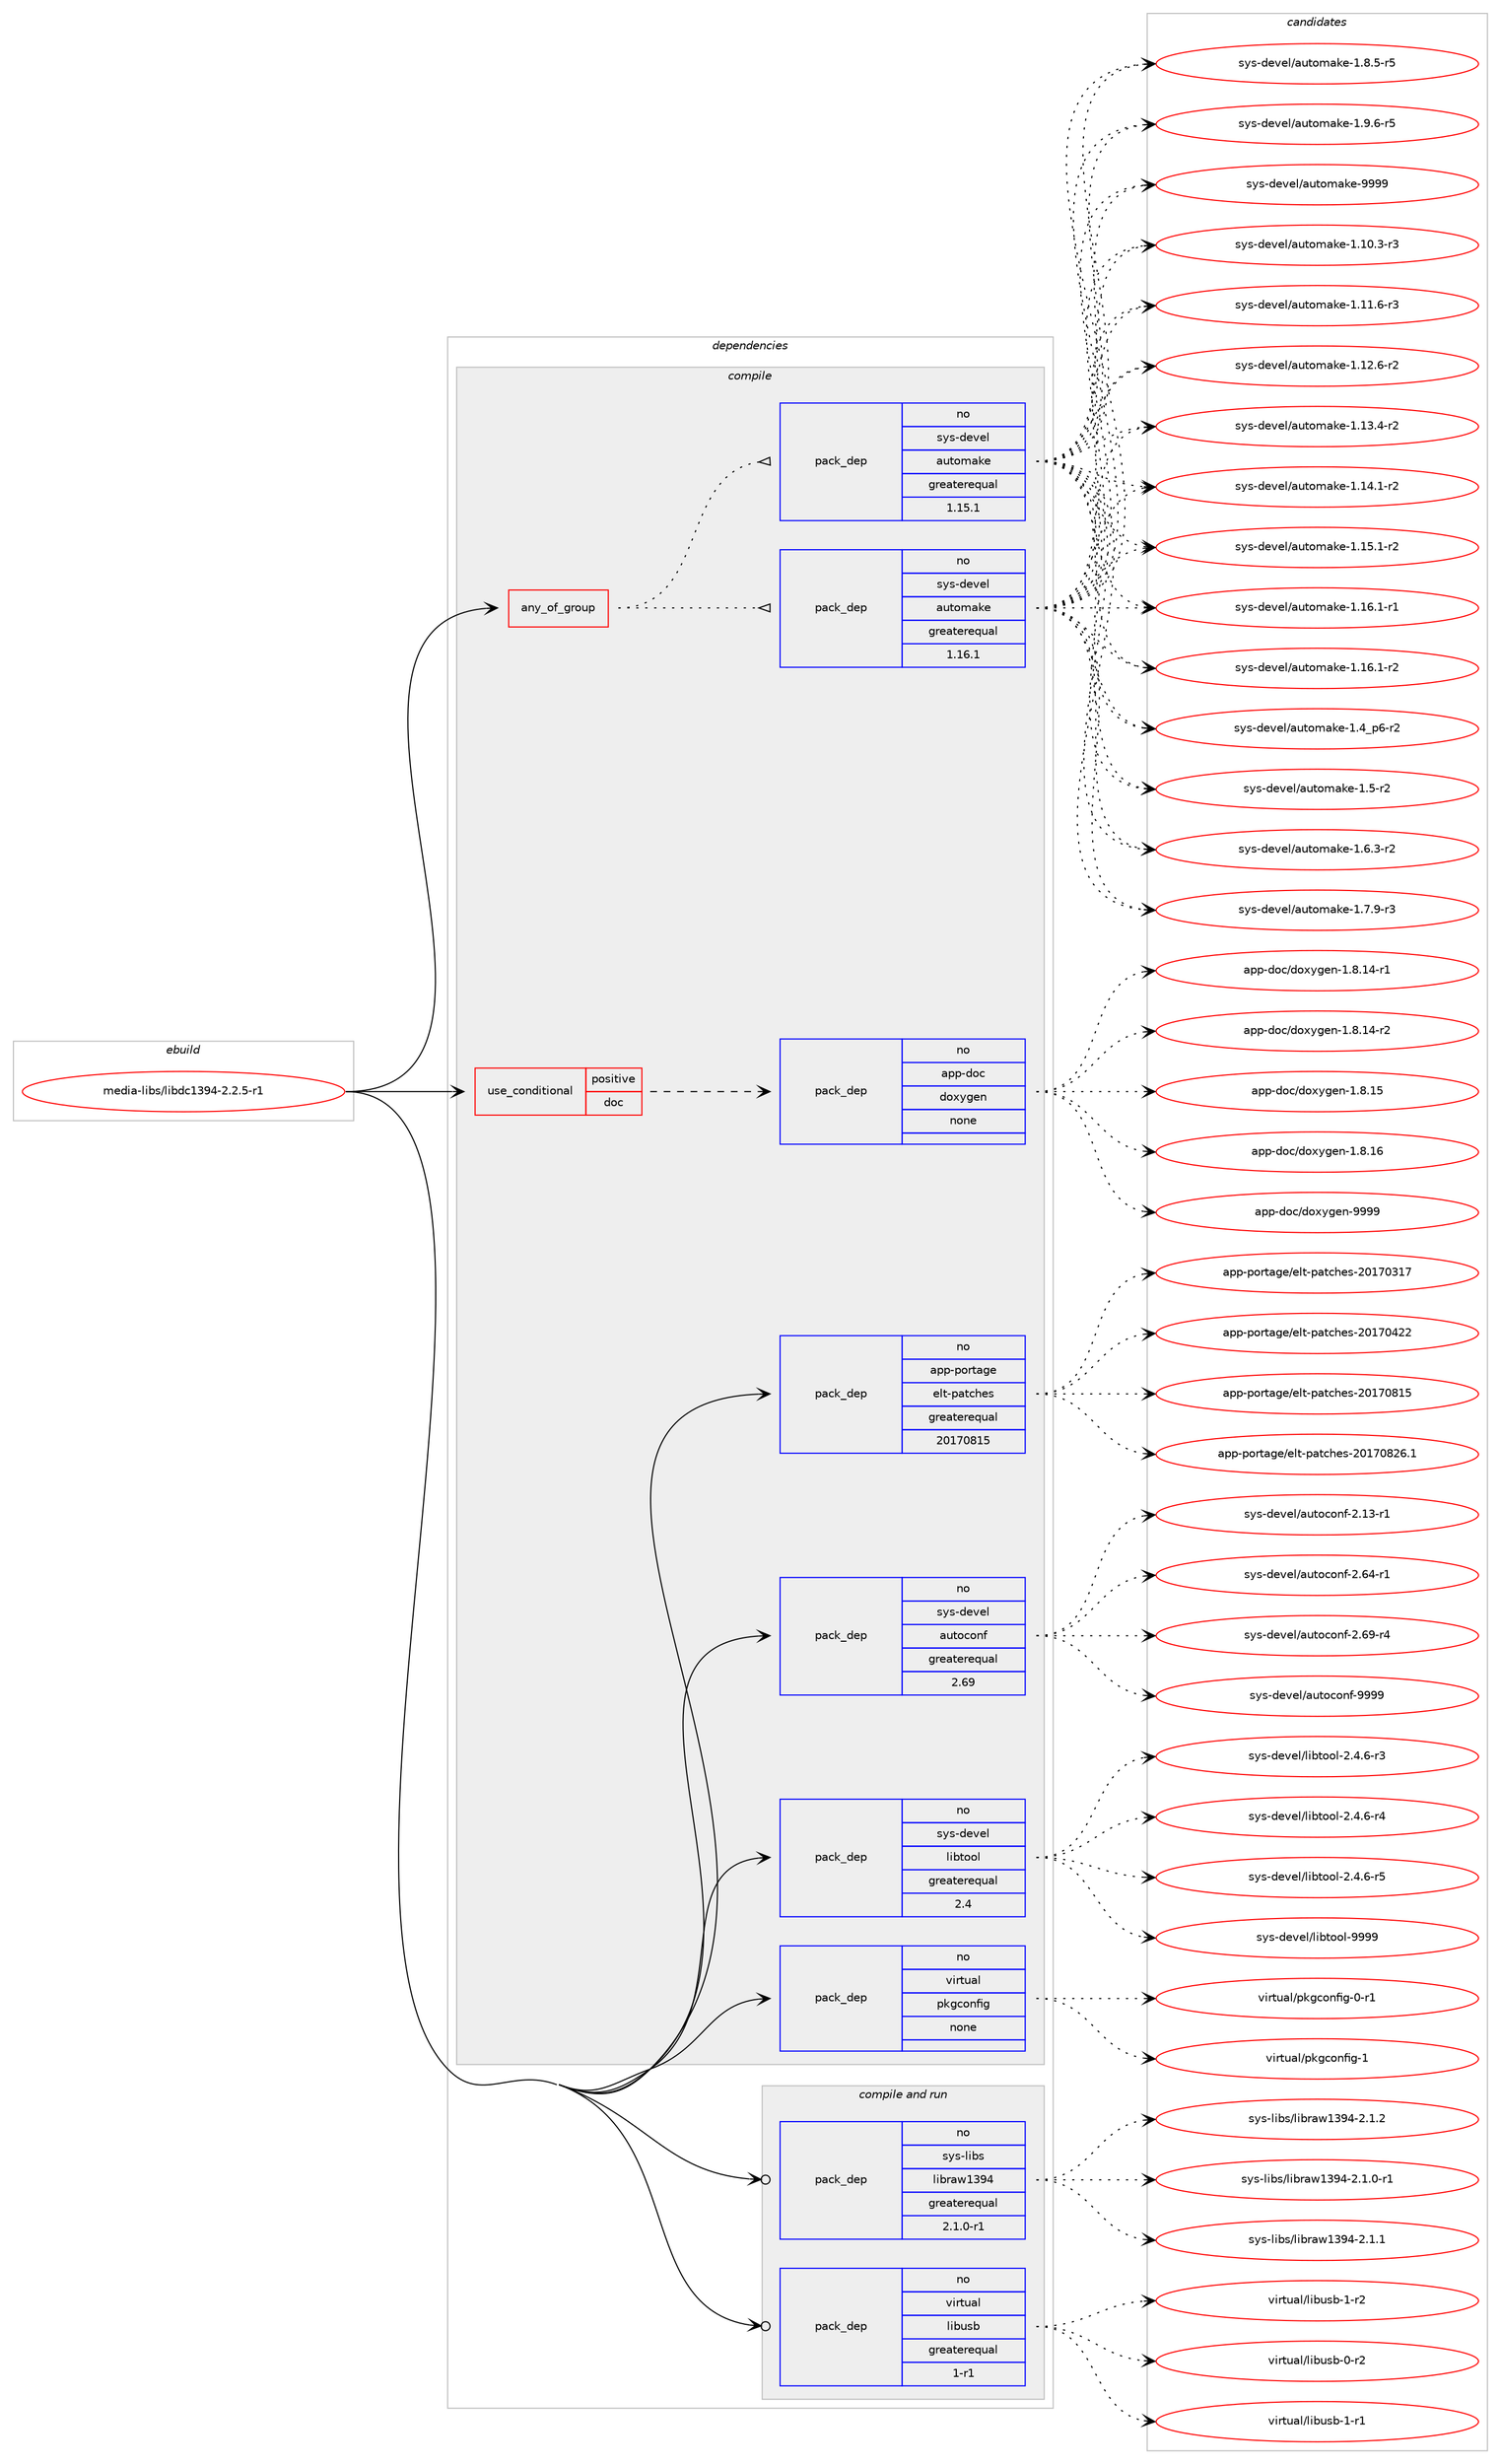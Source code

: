 digraph prolog {

# *************
# Graph options
# *************

newrank=true;
concentrate=true;
compound=true;
graph [rankdir=LR,fontname=Helvetica,fontsize=10,ranksep=1.5];#, ranksep=2.5, nodesep=0.2];
edge  [arrowhead=vee];
node  [fontname=Helvetica,fontsize=10];

# **********
# The ebuild
# **********

subgraph cluster_leftcol {
color=gray;
rank=same;
label=<<i>ebuild</i>>;
id [label="media-libs/libdc1394-2.2.5-r1", color=red, width=4, href="../media-libs/libdc1394-2.2.5-r1.svg"];
}

# ****************
# The dependencies
# ****************

subgraph cluster_midcol {
color=gray;
label=<<i>dependencies</i>>;
subgraph cluster_compile {
fillcolor="#eeeeee";
style=filled;
label=<<i>compile</i>>;
subgraph any13241 {
dependency787082 [label=<<TABLE BORDER="0" CELLBORDER="1" CELLSPACING="0" CELLPADDING="4"><TR><TD CELLPADDING="10">any_of_group</TD></TR></TABLE>>, shape=none, color=red];subgraph pack581975 {
dependency787083 [label=<<TABLE BORDER="0" CELLBORDER="1" CELLSPACING="0" CELLPADDING="4" WIDTH="220"><TR><TD ROWSPAN="6" CELLPADDING="30">pack_dep</TD></TR><TR><TD WIDTH="110">no</TD></TR><TR><TD>sys-devel</TD></TR><TR><TD>automake</TD></TR><TR><TD>greaterequal</TD></TR><TR><TD>1.16.1</TD></TR></TABLE>>, shape=none, color=blue];
}
dependency787082:e -> dependency787083:w [weight=20,style="dotted",arrowhead="oinv"];
subgraph pack581976 {
dependency787084 [label=<<TABLE BORDER="0" CELLBORDER="1" CELLSPACING="0" CELLPADDING="4" WIDTH="220"><TR><TD ROWSPAN="6" CELLPADDING="30">pack_dep</TD></TR><TR><TD WIDTH="110">no</TD></TR><TR><TD>sys-devel</TD></TR><TR><TD>automake</TD></TR><TR><TD>greaterequal</TD></TR><TR><TD>1.15.1</TD></TR></TABLE>>, shape=none, color=blue];
}
dependency787082:e -> dependency787084:w [weight=20,style="dotted",arrowhead="oinv"];
}
id:e -> dependency787082:w [weight=20,style="solid",arrowhead="vee"];
subgraph cond191433 {
dependency787085 [label=<<TABLE BORDER="0" CELLBORDER="1" CELLSPACING="0" CELLPADDING="4"><TR><TD ROWSPAN="3" CELLPADDING="10">use_conditional</TD></TR><TR><TD>positive</TD></TR><TR><TD>doc</TD></TR></TABLE>>, shape=none, color=red];
subgraph pack581977 {
dependency787086 [label=<<TABLE BORDER="0" CELLBORDER="1" CELLSPACING="0" CELLPADDING="4" WIDTH="220"><TR><TD ROWSPAN="6" CELLPADDING="30">pack_dep</TD></TR><TR><TD WIDTH="110">no</TD></TR><TR><TD>app-doc</TD></TR><TR><TD>doxygen</TD></TR><TR><TD>none</TD></TR><TR><TD></TD></TR></TABLE>>, shape=none, color=blue];
}
dependency787085:e -> dependency787086:w [weight=20,style="dashed",arrowhead="vee"];
}
id:e -> dependency787085:w [weight=20,style="solid",arrowhead="vee"];
subgraph pack581978 {
dependency787087 [label=<<TABLE BORDER="0" CELLBORDER="1" CELLSPACING="0" CELLPADDING="4" WIDTH="220"><TR><TD ROWSPAN="6" CELLPADDING="30">pack_dep</TD></TR><TR><TD WIDTH="110">no</TD></TR><TR><TD>app-portage</TD></TR><TR><TD>elt-patches</TD></TR><TR><TD>greaterequal</TD></TR><TR><TD>20170815</TD></TR></TABLE>>, shape=none, color=blue];
}
id:e -> dependency787087:w [weight=20,style="solid",arrowhead="vee"];
subgraph pack581979 {
dependency787088 [label=<<TABLE BORDER="0" CELLBORDER="1" CELLSPACING="0" CELLPADDING="4" WIDTH="220"><TR><TD ROWSPAN="6" CELLPADDING="30">pack_dep</TD></TR><TR><TD WIDTH="110">no</TD></TR><TR><TD>sys-devel</TD></TR><TR><TD>autoconf</TD></TR><TR><TD>greaterequal</TD></TR><TR><TD>2.69</TD></TR></TABLE>>, shape=none, color=blue];
}
id:e -> dependency787088:w [weight=20,style="solid",arrowhead="vee"];
subgraph pack581980 {
dependency787089 [label=<<TABLE BORDER="0" CELLBORDER="1" CELLSPACING="0" CELLPADDING="4" WIDTH="220"><TR><TD ROWSPAN="6" CELLPADDING="30">pack_dep</TD></TR><TR><TD WIDTH="110">no</TD></TR><TR><TD>sys-devel</TD></TR><TR><TD>libtool</TD></TR><TR><TD>greaterequal</TD></TR><TR><TD>2.4</TD></TR></TABLE>>, shape=none, color=blue];
}
id:e -> dependency787089:w [weight=20,style="solid",arrowhead="vee"];
subgraph pack581981 {
dependency787090 [label=<<TABLE BORDER="0" CELLBORDER="1" CELLSPACING="0" CELLPADDING="4" WIDTH="220"><TR><TD ROWSPAN="6" CELLPADDING="30">pack_dep</TD></TR><TR><TD WIDTH="110">no</TD></TR><TR><TD>virtual</TD></TR><TR><TD>pkgconfig</TD></TR><TR><TD>none</TD></TR><TR><TD></TD></TR></TABLE>>, shape=none, color=blue];
}
id:e -> dependency787090:w [weight=20,style="solid",arrowhead="vee"];
}
subgraph cluster_compileandrun {
fillcolor="#eeeeee";
style=filled;
label=<<i>compile and run</i>>;
subgraph pack581982 {
dependency787091 [label=<<TABLE BORDER="0" CELLBORDER="1" CELLSPACING="0" CELLPADDING="4" WIDTH="220"><TR><TD ROWSPAN="6" CELLPADDING="30">pack_dep</TD></TR><TR><TD WIDTH="110">no</TD></TR><TR><TD>sys-libs</TD></TR><TR><TD>libraw1394</TD></TR><TR><TD>greaterequal</TD></TR><TR><TD>2.1.0-r1</TD></TR></TABLE>>, shape=none, color=blue];
}
id:e -> dependency787091:w [weight=20,style="solid",arrowhead="odotvee"];
subgraph pack581983 {
dependency787092 [label=<<TABLE BORDER="0" CELLBORDER="1" CELLSPACING="0" CELLPADDING="4" WIDTH="220"><TR><TD ROWSPAN="6" CELLPADDING="30">pack_dep</TD></TR><TR><TD WIDTH="110">no</TD></TR><TR><TD>virtual</TD></TR><TR><TD>libusb</TD></TR><TR><TD>greaterequal</TD></TR><TR><TD>1-r1</TD></TR></TABLE>>, shape=none, color=blue];
}
id:e -> dependency787092:w [weight=20,style="solid",arrowhead="odotvee"];
}
subgraph cluster_run {
fillcolor="#eeeeee";
style=filled;
label=<<i>run</i>>;
}
}

# **************
# The candidates
# **************

subgraph cluster_choices {
rank=same;
color=gray;
label=<<i>candidates</i>>;

subgraph choice581975 {
color=black;
nodesep=1;
choice11512111545100101118101108479711711611110997107101454946494846514511451 [label="sys-devel/automake-1.10.3-r3", color=red, width=4,href="../sys-devel/automake-1.10.3-r3.svg"];
choice11512111545100101118101108479711711611110997107101454946494946544511451 [label="sys-devel/automake-1.11.6-r3", color=red, width=4,href="../sys-devel/automake-1.11.6-r3.svg"];
choice11512111545100101118101108479711711611110997107101454946495046544511450 [label="sys-devel/automake-1.12.6-r2", color=red, width=4,href="../sys-devel/automake-1.12.6-r2.svg"];
choice11512111545100101118101108479711711611110997107101454946495146524511450 [label="sys-devel/automake-1.13.4-r2", color=red, width=4,href="../sys-devel/automake-1.13.4-r2.svg"];
choice11512111545100101118101108479711711611110997107101454946495246494511450 [label="sys-devel/automake-1.14.1-r2", color=red, width=4,href="../sys-devel/automake-1.14.1-r2.svg"];
choice11512111545100101118101108479711711611110997107101454946495346494511450 [label="sys-devel/automake-1.15.1-r2", color=red, width=4,href="../sys-devel/automake-1.15.1-r2.svg"];
choice11512111545100101118101108479711711611110997107101454946495446494511449 [label="sys-devel/automake-1.16.1-r1", color=red, width=4,href="../sys-devel/automake-1.16.1-r1.svg"];
choice11512111545100101118101108479711711611110997107101454946495446494511450 [label="sys-devel/automake-1.16.1-r2", color=red, width=4,href="../sys-devel/automake-1.16.1-r2.svg"];
choice115121115451001011181011084797117116111109971071014549465295112544511450 [label="sys-devel/automake-1.4_p6-r2", color=red, width=4,href="../sys-devel/automake-1.4_p6-r2.svg"];
choice11512111545100101118101108479711711611110997107101454946534511450 [label="sys-devel/automake-1.5-r2", color=red, width=4,href="../sys-devel/automake-1.5-r2.svg"];
choice115121115451001011181011084797117116111109971071014549465446514511450 [label="sys-devel/automake-1.6.3-r2", color=red, width=4,href="../sys-devel/automake-1.6.3-r2.svg"];
choice115121115451001011181011084797117116111109971071014549465546574511451 [label="sys-devel/automake-1.7.9-r3", color=red, width=4,href="../sys-devel/automake-1.7.9-r3.svg"];
choice115121115451001011181011084797117116111109971071014549465646534511453 [label="sys-devel/automake-1.8.5-r5", color=red, width=4,href="../sys-devel/automake-1.8.5-r5.svg"];
choice115121115451001011181011084797117116111109971071014549465746544511453 [label="sys-devel/automake-1.9.6-r5", color=red, width=4,href="../sys-devel/automake-1.9.6-r5.svg"];
choice115121115451001011181011084797117116111109971071014557575757 [label="sys-devel/automake-9999", color=red, width=4,href="../sys-devel/automake-9999.svg"];
dependency787083:e -> choice11512111545100101118101108479711711611110997107101454946494846514511451:w [style=dotted,weight="100"];
dependency787083:e -> choice11512111545100101118101108479711711611110997107101454946494946544511451:w [style=dotted,weight="100"];
dependency787083:e -> choice11512111545100101118101108479711711611110997107101454946495046544511450:w [style=dotted,weight="100"];
dependency787083:e -> choice11512111545100101118101108479711711611110997107101454946495146524511450:w [style=dotted,weight="100"];
dependency787083:e -> choice11512111545100101118101108479711711611110997107101454946495246494511450:w [style=dotted,weight="100"];
dependency787083:e -> choice11512111545100101118101108479711711611110997107101454946495346494511450:w [style=dotted,weight="100"];
dependency787083:e -> choice11512111545100101118101108479711711611110997107101454946495446494511449:w [style=dotted,weight="100"];
dependency787083:e -> choice11512111545100101118101108479711711611110997107101454946495446494511450:w [style=dotted,weight="100"];
dependency787083:e -> choice115121115451001011181011084797117116111109971071014549465295112544511450:w [style=dotted,weight="100"];
dependency787083:e -> choice11512111545100101118101108479711711611110997107101454946534511450:w [style=dotted,weight="100"];
dependency787083:e -> choice115121115451001011181011084797117116111109971071014549465446514511450:w [style=dotted,weight="100"];
dependency787083:e -> choice115121115451001011181011084797117116111109971071014549465546574511451:w [style=dotted,weight="100"];
dependency787083:e -> choice115121115451001011181011084797117116111109971071014549465646534511453:w [style=dotted,weight="100"];
dependency787083:e -> choice115121115451001011181011084797117116111109971071014549465746544511453:w [style=dotted,weight="100"];
dependency787083:e -> choice115121115451001011181011084797117116111109971071014557575757:w [style=dotted,weight="100"];
}
subgraph choice581976 {
color=black;
nodesep=1;
choice11512111545100101118101108479711711611110997107101454946494846514511451 [label="sys-devel/automake-1.10.3-r3", color=red, width=4,href="../sys-devel/automake-1.10.3-r3.svg"];
choice11512111545100101118101108479711711611110997107101454946494946544511451 [label="sys-devel/automake-1.11.6-r3", color=red, width=4,href="../sys-devel/automake-1.11.6-r3.svg"];
choice11512111545100101118101108479711711611110997107101454946495046544511450 [label="sys-devel/automake-1.12.6-r2", color=red, width=4,href="../sys-devel/automake-1.12.6-r2.svg"];
choice11512111545100101118101108479711711611110997107101454946495146524511450 [label="sys-devel/automake-1.13.4-r2", color=red, width=4,href="../sys-devel/automake-1.13.4-r2.svg"];
choice11512111545100101118101108479711711611110997107101454946495246494511450 [label="sys-devel/automake-1.14.1-r2", color=red, width=4,href="../sys-devel/automake-1.14.1-r2.svg"];
choice11512111545100101118101108479711711611110997107101454946495346494511450 [label="sys-devel/automake-1.15.1-r2", color=red, width=4,href="../sys-devel/automake-1.15.1-r2.svg"];
choice11512111545100101118101108479711711611110997107101454946495446494511449 [label="sys-devel/automake-1.16.1-r1", color=red, width=4,href="../sys-devel/automake-1.16.1-r1.svg"];
choice11512111545100101118101108479711711611110997107101454946495446494511450 [label="sys-devel/automake-1.16.1-r2", color=red, width=4,href="../sys-devel/automake-1.16.1-r2.svg"];
choice115121115451001011181011084797117116111109971071014549465295112544511450 [label="sys-devel/automake-1.4_p6-r2", color=red, width=4,href="../sys-devel/automake-1.4_p6-r2.svg"];
choice11512111545100101118101108479711711611110997107101454946534511450 [label="sys-devel/automake-1.5-r2", color=red, width=4,href="../sys-devel/automake-1.5-r2.svg"];
choice115121115451001011181011084797117116111109971071014549465446514511450 [label="sys-devel/automake-1.6.3-r2", color=red, width=4,href="../sys-devel/automake-1.6.3-r2.svg"];
choice115121115451001011181011084797117116111109971071014549465546574511451 [label="sys-devel/automake-1.7.9-r3", color=red, width=4,href="../sys-devel/automake-1.7.9-r3.svg"];
choice115121115451001011181011084797117116111109971071014549465646534511453 [label="sys-devel/automake-1.8.5-r5", color=red, width=4,href="../sys-devel/automake-1.8.5-r5.svg"];
choice115121115451001011181011084797117116111109971071014549465746544511453 [label="sys-devel/automake-1.9.6-r5", color=red, width=4,href="../sys-devel/automake-1.9.6-r5.svg"];
choice115121115451001011181011084797117116111109971071014557575757 [label="sys-devel/automake-9999", color=red, width=4,href="../sys-devel/automake-9999.svg"];
dependency787084:e -> choice11512111545100101118101108479711711611110997107101454946494846514511451:w [style=dotted,weight="100"];
dependency787084:e -> choice11512111545100101118101108479711711611110997107101454946494946544511451:w [style=dotted,weight="100"];
dependency787084:e -> choice11512111545100101118101108479711711611110997107101454946495046544511450:w [style=dotted,weight="100"];
dependency787084:e -> choice11512111545100101118101108479711711611110997107101454946495146524511450:w [style=dotted,weight="100"];
dependency787084:e -> choice11512111545100101118101108479711711611110997107101454946495246494511450:w [style=dotted,weight="100"];
dependency787084:e -> choice11512111545100101118101108479711711611110997107101454946495346494511450:w [style=dotted,weight="100"];
dependency787084:e -> choice11512111545100101118101108479711711611110997107101454946495446494511449:w [style=dotted,weight="100"];
dependency787084:e -> choice11512111545100101118101108479711711611110997107101454946495446494511450:w [style=dotted,weight="100"];
dependency787084:e -> choice115121115451001011181011084797117116111109971071014549465295112544511450:w [style=dotted,weight="100"];
dependency787084:e -> choice11512111545100101118101108479711711611110997107101454946534511450:w [style=dotted,weight="100"];
dependency787084:e -> choice115121115451001011181011084797117116111109971071014549465446514511450:w [style=dotted,weight="100"];
dependency787084:e -> choice115121115451001011181011084797117116111109971071014549465546574511451:w [style=dotted,weight="100"];
dependency787084:e -> choice115121115451001011181011084797117116111109971071014549465646534511453:w [style=dotted,weight="100"];
dependency787084:e -> choice115121115451001011181011084797117116111109971071014549465746544511453:w [style=dotted,weight="100"];
dependency787084:e -> choice115121115451001011181011084797117116111109971071014557575757:w [style=dotted,weight="100"];
}
subgraph choice581977 {
color=black;
nodesep=1;
choice97112112451001119947100111120121103101110454946564649524511449 [label="app-doc/doxygen-1.8.14-r1", color=red, width=4,href="../app-doc/doxygen-1.8.14-r1.svg"];
choice97112112451001119947100111120121103101110454946564649524511450 [label="app-doc/doxygen-1.8.14-r2", color=red, width=4,href="../app-doc/doxygen-1.8.14-r2.svg"];
choice9711211245100111994710011112012110310111045494656464953 [label="app-doc/doxygen-1.8.15", color=red, width=4,href="../app-doc/doxygen-1.8.15.svg"];
choice9711211245100111994710011112012110310111045494656464954 [label="app-doc/doxygen-1.8.16", color=red, width=4,href="../app-doc/doxygen-1.8.16.svg"];
choice971121124510011199471001111201211031011104557575757 [label="app-doc/doxygen-9999", color=red, width=4,href="../app-doc/doxygen-9999.svg"];
dependency787086:e -> choice97112112451001119947100111120121103101110454946564649524511449:w [style=dotted,weight="100"];
dependency787086:e -> choice97112112451001119947100111120121103101110454946564649524511450:w [style=dotted,weight="100"];
dependency787086:e -> choice9711211245100111994710011112012110310111045494656464953:w [style=dotted,weight="100"];
dependency787086:e -> choice9711211245100111994710011112012110310111045494656464954:w [style=dotted,weight="100"];
dependency787086:e -> choice971121124510011199471001111201211031011104557575757:w [style=dotted,weight="100"];
}
subgraph choice581978 {
color=black;
nodesep=1;
choice97112112451121111141169710310147101108116451129711699104101115455048495548514955 [label="app-portage/elt-patches-20170317", color=red, width=4,href="../app-portage/elt-patches-20170317.svg"];
choice97112112451121111141169710310147101108116451129711699104101115455048495548525050 [label="app-portage/elt-patches-20170422", color=red, width=4,href="../app-portage/elt-patches-20170422.svg"];
choice97112112451121111141169710310147101108116451129711699104101115455048495548564953 [label="app-portage/elt-patches-20170815", color=red, width=4,href="../app-portage/elt-patches-20170815.svg"];
choice971121124511211111411697103101471011081164511297116991041011154550484955485650544649 [label="app-portage/elt-patches-20170826.1", color=red, width=4,href="../app-portage/elt-patches-20170826.1.svg"];
dependency787087:e -> choice97112112451121111141169710310147101108116451129711699104101115455048495548514955:w [style=dotted,weight="100"];
dependency787087:e -> choice97112112451121111141169710310147101108116451129711699104101115455048495548525050:w [style=dotted,weight="100"];
dependency787087:e -> choice97112112451121111141169710310147101108116451129711699104101115455048495548564953:w [style=dotted,weight="100"];
dependency787087:e -> choice971121124511211111411697103101471011081164511297116991041011154550484955485650544649:w [style=dotted,weight="100"];
}
subgraph choice581979 {
color=black;
nodesep=1;
choice1151211154510010111810110847971171161119911111010245504649514511449 [label="sys-devel/autoconf-2.13-r1", color=red, width=4,href="../sys-devel/autoconf-2.13-r1.svg"];
choice1151211154510010111810110847971171161119911111010245504654524511449 [label="sys-devel/autoconf-2.64-r1", color=red, width=4,href="../sys-devel/autoconf-2.64-r1.svg"];
choice1151211154510010111810110847971171161119911111010245504654574511452 [label="sys-devel/autoconf-2.69-r4", color=red, width=4,href="../sys-devel/autoconf-2.69-r4.svg"];
choice115121115451001011181011084797117116111991111101024557575757 [label="sys-devel/autoconf-9999", color=red, width=4,href="../sys-devel/autoconf-9999.svg"];
dependency787088:e -> choice1151211154510010111810110847971171161119911111010245504649514511449:w [style=dotted,weight="100"];
dependency787088:e -> choice1151211154510010111810110847971171161119911111010245504654524511449:w [style=dotted,weight="100"];
dependency787088:e -> choice1151211154510010111810110847971171161119911111010245504654574511452:w [style=dotted,weight="100"];
dependency787088:e -> choice115121115451001011181011084797117116111991111101024557575757:w [style=dotted,weight="100"];
}
subgraph choice581980 {
color=black;
nodesep=1;
choice1151211154510010111810110847108105981161111111084550465246544511451 [label="sys-devel/libtool-2.4.6-r3", color=red, width=4,href="../sys-devel/libtool-2.4.6-r3.svg"];
choice1151211154510010111810110847108105981161111111084550465246544511452 [label="sys-devel/libtool-2.4.6-r4", color=red, width=4,href="../sys-devel/libtool-2.4.6-r4.svg"];
choice1151211154510010111810110847108105981161111111084550465246544511453 [label="sys-devel/libtool-2.4.6-r5", color=red, width=4,href="../sys-devel/libtool-2.4.6-r5.svg"];
choice1151211154510010111810110847108105981161111111084557575757 [label="sys-devel/libtool-9999", color=red, width=4,href="../sys-devel/libtool-9999.svg"];
dependency787089:e -> choice1151211154510010111810110847108105981161111111084550465246544511451:w [style=dotted,weight="100"];
dependency787089:e -> choice1151211154510010111810110847108105981161111111084550465246544511452:w [style=dotted,weight="100"];
dependency787089:e -> choice1151211154510010111810110847108105981161111111084550465246544511453:w [style=dotted,weight="100"];
dependency787089:e -> choice1151211154510010111810110847108105981161111111084557575757:w [style=dotted,weight="100"];
}
subgraph choice581981 {
color=black;
nodesep=1;
choice11810511411611797108471121071039911111010210510345484511449 [label="virtual/pkgconfig-0-r1", color=red, width=4,href="../virtual/pkgconfig-0-r1.svg"];
choice1181051141161179710847112107103991111101021051034549 [label="virtual/pkgconfig-1", color=red, width=4,href="../virtual/pkgconfig-1.svg"];
dependency787090:e -> choice11810511411611797108471121071039911111010210510345484511449:w [style=dotted,weight="100"];
dependency787090:e -> choice1181051141161179710847112107103991111101021051034549:w [style=dotted,weight="100"];
}
subgraph choice581982 {
color=black;
nodesep=1;
choice1151211154510810598115471081059811497119495157524550464946484511449 [label="sys-libs/libraw1394-2.1.0-r1", color=red, width=4,href="../sys-libs/libraw1394-2.1.0-r1.svg"];
choice115121115451081059811547108105981149711949515752455046494649 [label="sys-libs/libraw1394-2.1.1", color=red, width=4,href="../sys-libs/libraw1394-2.1.1.svg"];
choice115121115451081059811547108105981149711949515752455046494650 [label="sys-libs/libraw1394-2.1.2", color=red, width=4,href="../sys-libs/libraw1394-2.1.2.svg"];
dependency787091:e -> choice1151211154510810598115471081059811497119495157524550464946484511449:w [style=dotted,weight="100"];
dependency787091:e -> choice115121115451081059811547108105981149711949515752455046494649:w [style=dotted,weight="100"];
dependency787091:e -> choice115121115451081059811547108105981149711949515752455046494650:w [style=dotted,weight="100"];
}
subgraph choice581983 {
color=black;
nodesep=1;
choice1181051141161179710847108105981171159845484511450 [label="virtual/libusb-0-r2", color=red, width=4,href="../virtual/libusb-0-r2.svg"];
choice1181051141161179710847108105981171159845494511449 [label="virtual/libusb-1-r1", color=red, width=4,href="../virtual/libusb-1-r1.svg"];
choice1181051141161179710847108105981171159845494511450 [label="virtual/libusb-1-r2", color=red, width=4,href="../virtual/libusb-1-r2.svg"];
dependency787092:e -> choice1181051141161179710847108105981171159845484511450:w [style=dotted,weight="100"];
dependency787092:e -> choice1181051141161179710847108105981171159845494511449:w [style=dotted,weight="100"];
dependency787092:e -> choice1181051141161179710847108105981171159845494511450:w [style=dotted,weight="100"];
}
}

}
